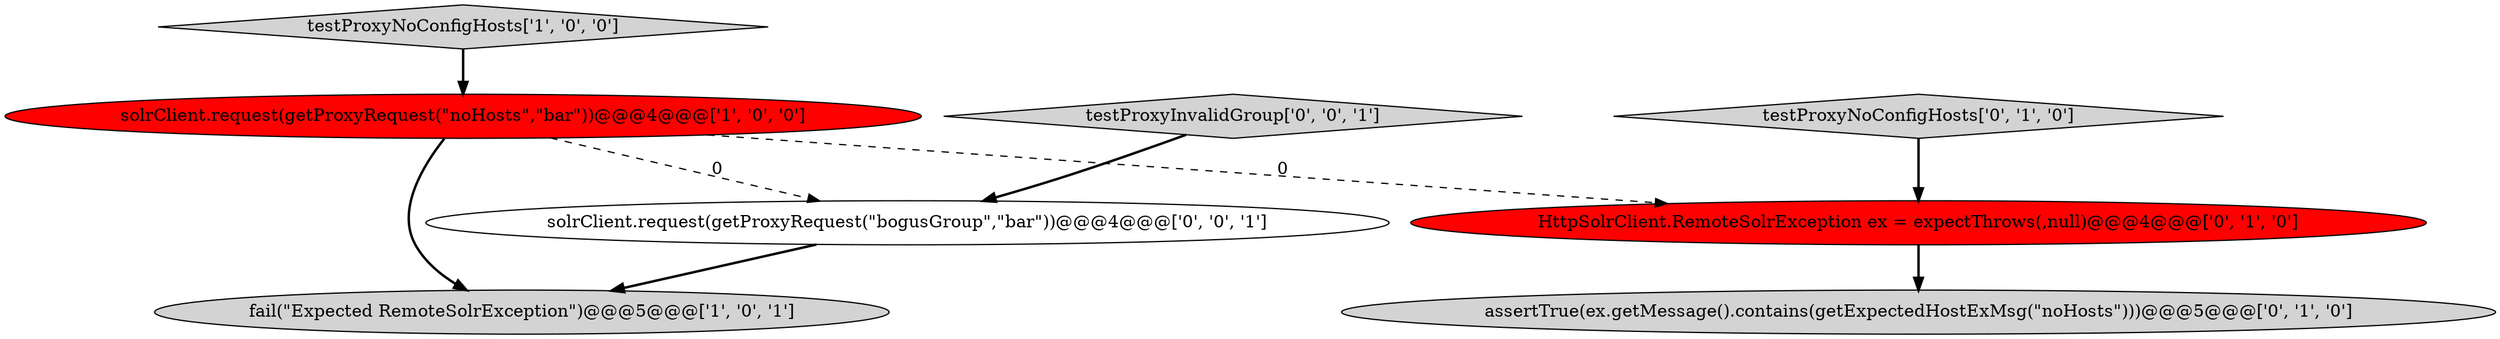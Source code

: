 digraph {
1 [style = filled, label = "solrClient.request(getProxyRequest(\"noHosts\",\"bar\"))@@@4@@@['1', '0', '0']", fillcolor = red, shape = ellipse image = "AAA1AAABBB1BBB"];
6 [style = filled, label = "testProxyInvalidGroup['0', '0', '1']", fillcolor = lightgray, shape = diamond image = "AAA0AAABBB3BBB"];
5 [style = filled, label = "testProxyNoConfigHosts['0', '1', '0']", fillcolor = lightgray, shape = diamond image = "AAA0AAABBB2BBB"];
0 [style = filled, label = "fail(\"Expected RemoteSolrException\")@@@5@@@['1', '0', '1']", fillcolor = lightgray, shape = ellipse image = "AAA0AAABBB1BBB"];
2 [style = filled, label = "testProxyNoConfigHosts['1', '0', '0']", fillcolor = lightgray, shape = diamond image = "AAA0AAABBB1BBB"];
3 [style = filled, label = "assertTrue(ex.getMessage().contains(getExpectedHostExMsg(\"noHosts\")))@@@5@@@['0', '1', '0']", fillcolor = lightgray, shape = ellipse image = "AAA0AAABBB2BBB"];
4 [style = filled, label = "HttpSolrClient.RemoteSolrException ex = expectThrows(,null)@@@4@@@['0', '1', '0']", fillcolor = red, shape = ellipse image = "AAA1AAABBB2BBB"];
7 [style = filled, label = "solrClient.request(getProxyRequest(\"bogusGroup\",\"bar\"))@@@4@@@['0', '0', '1']", fillcolor = white, shape = ellipse image = "AAA0AAABBB3BBB"];
1->4 [style = dashed, label="0"];
4->3 [style = bold, label=""];
7->0 [style = bold, label=""];
1->0 [style = bold, label=""];
1->7 [style = dashed, label="0"];
6->7 [style = bold, label=""];
2->1 [style = bold, label=""];
5->4 [style = bold, label=""];
}
